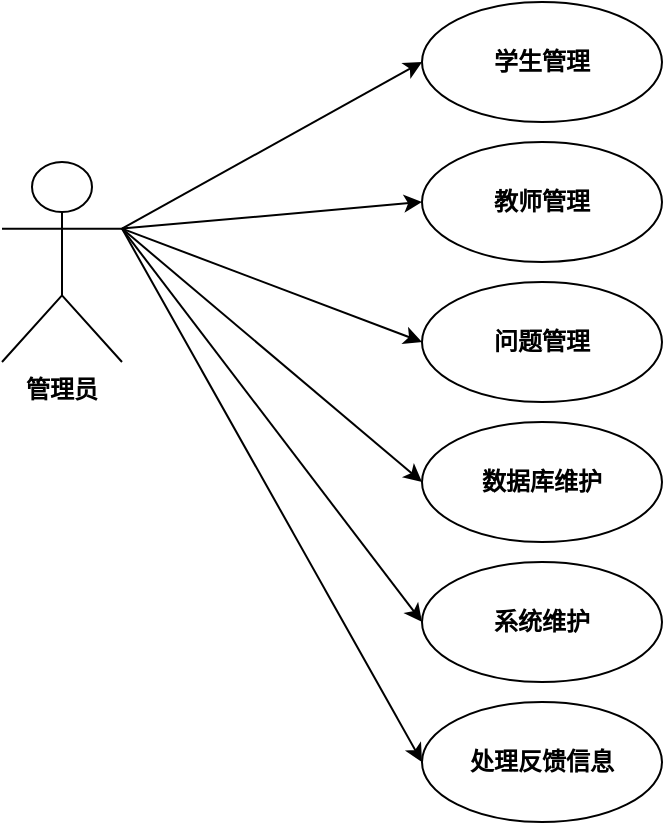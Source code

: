<mxfile version="21.3.0" type="github">
  <diagram name="第 1 页" id="tTuzNMt167LTnkJXHXdV">
    <mxGraphModel dx="1422" dy="780" grid="1" gridSize="10" guides="1" tooltips="1" connect="1" arrows="1" fold="1" page="1" pageScale="1" pageWidth="827" pageHeight="1169" math="0" shadow="0">
      <root>
        <mxCell id="0" />
        <mxCell id="1" parent="0" />
        <mxCell id="CT4XLEPERA3SMhj64UZN-1" value="学生管理" style="rounded=1;whiteSpace=wrap;html=1;fontFamily=Helvetica;fontStyle=1;shape=ellipse;perimeter=ellipsePerimeter;" parent="1" vertex="1">
          <mxGeometry x="310" y="360" width="120" height="60" as="geometry" />
        </mxCell>
        <mxCell id="CT4XLEPERA3SMhj64UZN-2" style="rounded=0;orthogonalLoop=1;jettySize=auto;html=1;entryX=0;entryY=0.5;entryDx=0;entryDy=0;" parent="1" source="CT4XLEPERA3SMhj64UZN-8" target="CT4XLEPERA3SMhj64UZN-1" edge="1">
          <mxGeometry relative="1" as="geometry">
            <mxPoint x="350" y="390" as="targetPoint" />
          </mxGeometry>
        </mxCell>
        <mxCell id="CT4XLEPERA3SMhj64UZN-3" style="edgeStyle=none;shape=connector;rounded=0;orthogonalLoop=1;jettySize=auto;html=1;entryX=0;entryY=0.5;entryDx=0;entryDy=0;labelBackgroundColor=default;fontFamily=Helvetica;fontSize=12;fontColor=default;endArrow=classic;exitX=1;exitY=0.333;exitDx=0;exitDy=0;exitPerimeter=0;" parent="1" source="CT4XLEPERA3SMhj64UZN-8" target="CT4XLEPERA3SMhj64UZN-9" edge="1">
          <mxGeometry relative="1" as="geometry" />
        </mxCell>
        <mxCell id="CT4XLEPERA3SMhj64UZN-4" style="edgeStyle=none;shape=connector;rounded=0;orthogonalLoop=1;jettySize=auto;html=1;labelBackgroundColor=default;fontFamily=Helvetica;fontSize=12;fontColor=default;endArrow=classic;entryX=0;entryY=0.5;entryDx=0;entryDy=0;exitX=1;exitY=0.333;exitDx=0;exitDy=0;exitPerimeter=0;" parent="1" source="CT4XLEPERA3SMhj64UZN-8" target="CT4XLEPERA3SMhj64UZN-10" edge="1">
          <mxGeometry relative="1" as="geometry">
            <mxPoint x="310" y="330.0" as="targetPoint" />
          </mxGeometry>
        </mxCell>
        <mxCell id="CT4XLEPERA3SMhj64UZN-5" style="edgeStyle=none;shape=connector;rounded=0;orthogonalLoop=1;jettySize=auto;html=1;entryX=0;entryY=0.5;entryDx=0;entryDy=0;labelBackgroundColor=default;fontFamily=Helvetica;fontSize=12;fontColor=default;endArrow=classic;exitX=1;exitY=0.333;exitDx=0;exitDy=0;exitPerimeter=0;" parent="1" source="CT4XLEPERA3SMhj64UZN-8" target="CT4XLEPERA3SMhj64UZN-11" edge="1">
          <mxGeometry relative="1" as="geometry" />
        </mxCell>
        <mxCell id="CT4XLEPERA3SMhj64UZN-7" style="edgeStyle=none;shape=connector;rounded=0;orthogonalLoop=1;jettySize=auto;html=1;exitX=1;exitY=0.333;exitDx=0;exitDy=0;exitPerimeter=0;entryX=0;entryY=0.5;entryDx=0;entryDy=0;labelBackgroundColor=default;fontFamily=Helvetica;fontSize=12;fontColor=default;endArrow=classic;" parent="1" source="CT4XLEPERA3SMhj64UZN-8" target="CT4XLEPERA3SMhj64UZN-13" edge="1">
          <mxGeometry relative="1" as="geometry" />
        </mxCell>
        <mxCell id="CT4XLEPERA3SMhj64UZN-16" style="edgeStyle=none;shape=connector;rounded=0;orthogonalLoop=1;jettySize=auto;html=1;exitX=1;exitY=0.333;exitDx=0;exitDy=0;exitPerimeter=0;entryX=0;entryY=0.5;entryDx=0;entryDy=0;labelBackgroundColor=default;fontFamily=Helvetica;fontSize=11;fontColor=default;endArrow=classic;" parent="1" source="CT4XLEPERA3SMhj64UZN-8" target="CT4XLEPERA3SMhj64UZN-14" edge="1">
          <mxGeometry relative="1" as="geometry" />
        </mxCell>
        <mxCell id="CT4XLEPERA3SMhj64UZN-8" value="管理员" style="shape=umlActor;verticalLabelPosition=bottom;verticalAlign=top;outlineConnect=0;labelBackgroundColor=none;fontStyle=1;strokeWidth=1;fontFamily=Times New Roman;" parent="1" vertex="1">
          <mxGeometry x="100" y="440" width="60" height="100" as="geometry" />
        </mxCell>
        <mxCell id="CT4XLEPERA3SMhj64UZN-9" value="问题管理" style="rounded=1;whiteSpace=wrap;html=1;fontFamily=Helvetica;fontStyle=1;shape=ellipse;perimeter=ellipsePerimeter;" parent="1" vertex="1">
          <mxGeometry x="310" y="500" width="120" height="60" as="geometry" />
        </mxCell>
        <mxCell id="CT4XLEPERA3SMhj64UZN-10" value="系统维护" style="rounded=1;whiteSpace=wrap;html=1;fontFamily=Helvetica;fontStyle=1;shape=ellipse;perimeter=ellipsePerimeter;" parent="1" vertex="1">
          <mxGeometry x="310" y="640" width="120" height="60" as="geometry" />
        </mxCell>
        <mxCell id="CT4XLEPERA3SMhj64UZN-11" value="处理反馈信息" style="rounded=1;whiteSpace=wrap;html=1;fontFamily=Helvetica;fontStyle=1;shape=ellipse;perimeter=ellipsePerimeter;" parent="1" vertex="1">
          <mxGeometry x="310" y="710" width="120" height="60" as="geometry" />
        </mxCell>
        <mxCell id="CT4XLEPERA3SMhj64UZN-13" value="数据库维护" style="rounded=1;whiteSpace=wrap;html=1;fontFamily=Helvetica;fontStyle=1;shape=ellipse;perimeter=ellipsePerimeter;" parent="1" vertex="1">
          <mxGeometry x="310" y="570" width="120" height="60" as="geometry" />
        </mxCell>
        <mxCell id="CT4XLEPERA3SMhj64UZN-14" value="教师管理" style="rounded=1;whiteSpace=wrap;html=1;fontFamily=Helvetica;fontStyle=1;shape=ellipse;perimeter=ellipsePerimeter;" parent="1" vertex="1">
          <mxGeometry x="310" y="430" width="120" height="60" as="geometry" />
        </mxCell>
      </root>
    </mxGraphModel>
  </diagram>
</mxfile>
